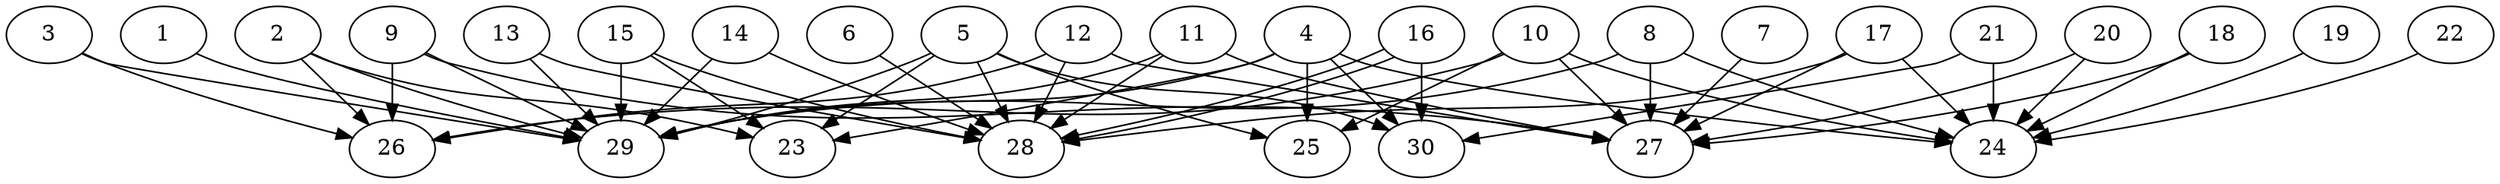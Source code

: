 // DAG automatically generated by daggen at Thu Oct  3 14:04:17 2019
// ./daggen --dot -n 30 --ccr 0.4 --fat 0.9 --regular 0.9 --density 0.5 --mindata 5242880 --maxdata 52428800 
digraph G {
  1 [size="106152960", alpha="0.18", expect_size="42461184"] 
  1 -> 29 [size ="42461184"]
  2 [size="39900160", alpha="0.09", expect_size="15960064"] 
  2 -> 23 [size ="15960064"]
  2 -> 26 [size ="15960064"]
  2 -> 29 [size ="15960064"]
  3 [size="117365760", alpha="0.17", expect_size="46946304"] 
  3 -> 26 [size ="46946304"]
  3 -> 29 [size ="46946304"]
  4 [size="77376000", alpha="0.12", expect_size="30950400"] 
  4 -> 23 [size ="30950400"]
  4 -> 24 [size ="30950400"]
  4 -> 25 [size ="30950400"]
  4 -> 29 [size ="30950400"]
  4 -> 30 [size ="30950400"]
  5 [size="97958400", alpha="0.16", expect_size="39183360"] 
  5 -> 23 [size ="39183360"]
  5 -> 25 [size ="39183360"]
  5 -> 28 [size ="39183360"]
  5 -> 29 [size ="39183360"]
  5 -> 30 [size ="39183360"]
  6 [size="107110400", alpha="0.14", expect_size="42844160"] 
  6 -> 28 [size ="42844160"]
  7 [size="43609600", alpha="0.19", expect_size="17443840"] 
  7 -> 27 [size ="17443840"]
  8 [size="119147520", alpha="0.04", expect_size="47659008"] 
  8 -> 24 [size ="47659008"]
  8 -> 27 [size ="47659008"]
  8 -> 29 [size ="47659008"]
  9 [size="106611200", alpha="0.12", expect_size="42644480"] 
  9 -> 26 [size ="42644480"]
  9 -> 27 [size ="42644480"]
  9 -> 29 [size ="42644480"]
  10 [size="83166720", alpha="0.10", expect_size="33266688"] 
  10 -> 24 [size ="33266688"]
  10 -> 25 [size ="33266688"]
  10 -> 26 [size ="33266688"]
  10 -> 27 [size ="33266688"]
  11 [size="72977920", alpha="0.02", expect_size="29191168"] 
  11 -> 27 [size ="29191168"]
  11 -> 28 [size ="29191168"]
  11 -> 29 [size ="29191168"]
  12 [size="63367680", alpha="0.10", expect_size="25347072"] 
  12 -> 26 [size ="25347072"]
  12 -> 27 [size ="25347072"]
  12 -> 28 [size ="25347072"]
  13 [size="117893120", alpha="0.04", expect_size="47157248"] 
  13 -> 28 [size ="47157248"]
  13 -> 29 [size ="47157248"]
  14 [size="98629120", alpha="0.04", expect_size="39451648"] 
  14 -> 28 [size ="39451648"]
  14 -> 29 [size ="39451648"]
  15 [size="49093120", alpha="0.15", expect_size="19637248"] 
  15 -> 23 [size ="19637248"]
  15 -> 28 [size ="19637248"]
  15 -> 29 [size ="19637248"]
  16 [size="23306240", alpha="0.20", expect_size="9322496"] 
  16 -> 28 [size ="9322496"]
  16 -> 28 [size ="9322496"]
  16 -> 30 [size ="9322496"]
  17 [size="108075520", alpha="0.14", expect_size="43230208"] 
  17 -> 24 [size ="43230208"]
  17 -> 27 [size ="43230208"]
  17 -> 28 [size ="43230208"]
  18 [size="104806400", alpha="0.20", expect_size="41922560"] 
  18 -> 24 [size ="41922560"]
  18 -> 27 [size ="41922560"]
  19 [size="128926720", alpha="0.06", expect_size="51570688"] 
  19 -> 24 [size ="51570688"]
  20 [size="81643520", alpha="0.19", expect_size="32657408"] 
  20 -> 24 [size ="32657408"]
  20 -> 27 [size ="32657408"]
  21 [size="22440960", alpha="0.07", expect_size="8976384"] 
  21 -> 24 [size ="8976384"]
  21 -> 30 [size ="8976384"]
  22 [size="34680320", alpha="0.01", expect_size="13872128"] 
  22 -> 24 [size ="13872128"]
  23 [size="94863360", alpha="0.11", expect_size="37945344"] 
  24 [size="117982720", alpha="0.13", expect_size="47193088"] 
  25 [size="21708800", alpha="0.09", expect_size="8683520"] 
  26 [size="108080640", alpha="0.01", expect_size="43232256"] 
  27 [size="105638400", alpha="0.19", expect_size="42255360"] 
  28 [size="73113600", alpha="0.14", expect_size="29245440"] 
  29 [size="71449600", alpha="0.05", expect_size="28579840"] 
  30 [size="105582080", alpha="0.08", expect_size="42232832"] 
}
